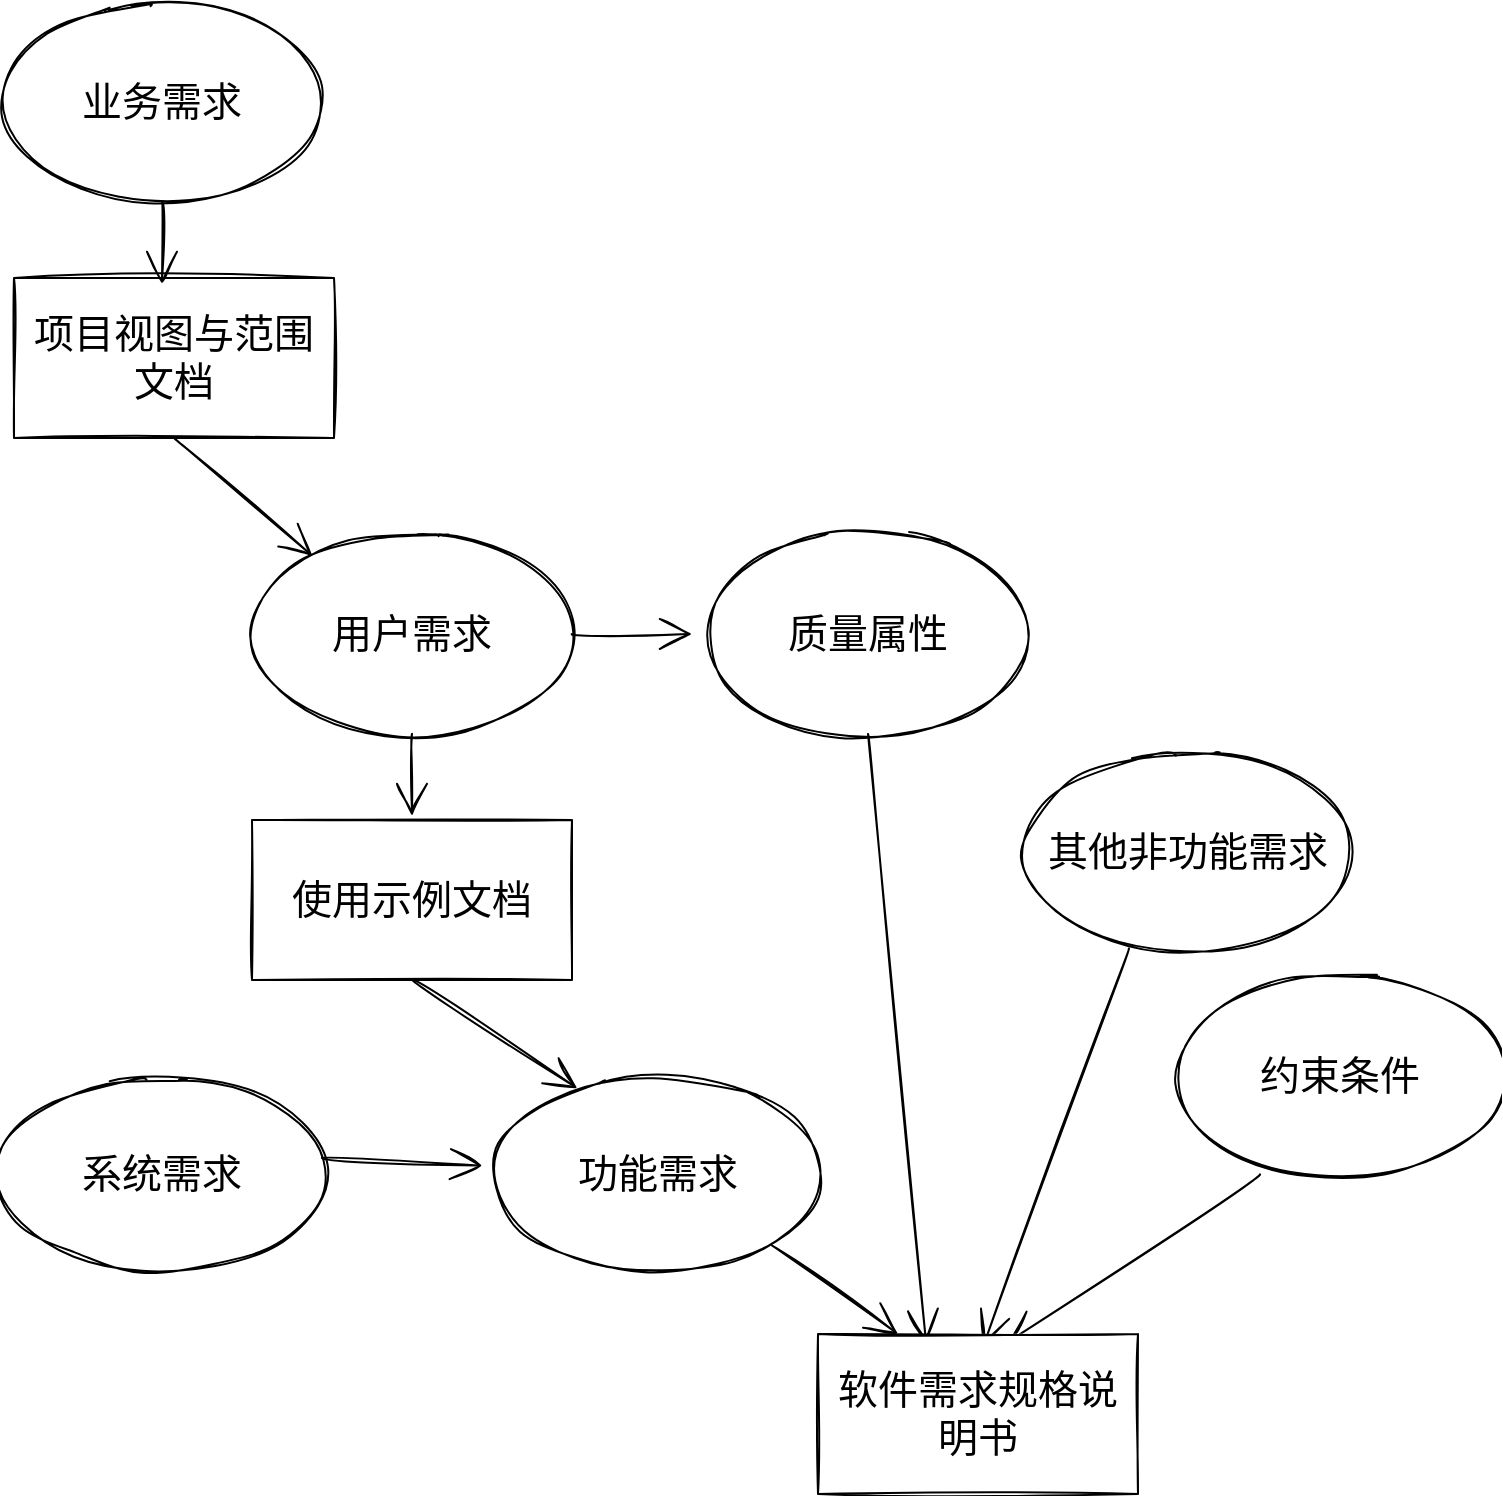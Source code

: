 <mxfile version="14.7.0" type="github">
  <diagram id="3M3wcz2aQ2lP_DkKJ_kH" name="第 1 页">
    <mxGraphModel dx="3226" dy="4097" grid="0" gridSize="10" guides="1" tooltips="1" connect="1" arrows="1" fold="1" page="0" pageScale="1" pageWidth="827" pageHeight="1169" math="0" shadow="0">
      <root>
        <mxCell id="0" />
        <mxCell id="1" parent="0" />
        <mxCell id="H92VZTu3vo7Fm_YvDWkV-1" value="业务需求" style="ellipse;whiteSpace=wrap;html=1;sketch=1;hachureGap=4;pointerEvents=0;fontFamily=Architects Daughter;fontSource=https%3A%2F%2Ffonts.googleapis.com%2Fcss%3Ffamily%3DArchitects%2BDaughter;fontSize=20;" vertex="1" parent="1">
          <mxGeometry x="-786" y="-873" width="160" height="100" as="geometry" />
        </mxCell>
        <mxCell id="H92VZTu3vo7Fm_YvDWkV-2" value="项目视图与范围文档" style="rounded=0;whiteSpace=wrap;html=1;sketch=1;hachureGap=4;pointerEvents=0;fontFamily=Architects Daughter;fontSource=https%3A%2F%2Ffonts.googleapis.com%2Fcss%3Ffamily%3DArchitects%2BDaughter;fontSize=20;" vertex="1" parent="1">
          <mxGeometry x="-780" y="-735" width="160" height="80" as="geometry" />
        </mxCell>
        <mxCell id="H92VZTu3vo7Fm_YvDWkV-3" value="" style="edgeStyle=none;curved=1;rounded=0;sketch=1;orthogonalLoop=1;jettySize=auto;html=1;endArrow=open;sourcePerimeterSpacing=8;targetPerimeterSpacing=8;fontSize=16;fontFamily=Architects Daughter;fontSource=https%3A%2F%2Ffonts.googleapis.com%2Fcss%3Ffamily%3DArchitects%2BDaughter;startSize=14;endSize=14;exitX=0.5;exitY=1;exitDx=0;exitDy=0;" edge="1" parent="1" source="H92VZTu3vo7Fm_YvDWkV-1">
          <mxGeometry width="120" relative="1" as="geometry">
            <mxPoint x="-552" y="-489" as="sourcePoint" />
            <mxPoint x="-706" y="-732" as="targetPoint" />
            <Array as="points" />
          </mxGeometry>
        </mxCell>
        <mxCell id="H92VZTu3vo7Fm_YvDWkV-4" value="用户需求" style="ellipse;whiteSpace=wrap;html=1;sketch=1;hachureGap=4;pointerEvents=0;fontFamily=Architects Daughter;fontSource=https%3A%2F%2Ffonts.googleapis.com%2Fcss%3Ffamily%3DArchitects%2BDaughter;fontSize=20;" vertex="1" parent="1">
          <mxGeometry x="-661" y="-607" width="160" height="100" as="geometry" />
        </mxCell>
        <mxCell id="H92VZTu3vo7Fm_YvDWkV-5" value="" style="edgeStyle=none;curved=1;rounded=0;sketch=1;orthogonalLoop=1;jettySize=auto;html=1;endArrow=open;sourcePerimeterSpacing=8;targetPerimeterSpacing=8;fontSize=16;fontFamily=Architects Daughter;fontSource=https%3A%2F%2Ffonts.googleapis.com%2Fcss%3Ffamily%3DArchitects%2BDaughter;startSize=14;endSize=14;exitX=0.5;exitY=1;exitDx=0;exitDy=0;entryX=0.189;entryY=0.11;entryDx=0;entryDy=0;entryPerimeter=0;" edge="1" parent="1" source="H92VZTu3vo7Fm_YvDWkV-2" target="H92VZTu3vo7Fm_YvDWkV-4">
          <mxGeometry width="120" relative="1" as="geometry">
            <mxPoint x="-552" y="-501" as="sourcePoint" />
            <mxPoint x="-432" y="-501" as="targetPoint" />
            <Array as="points" />
          </mxGeometry>
        </mxCell>
        <mxCell id="H92VZTu3vo7Fm_YvDWkV-6" value="" style="edgeStyle=none;curved=1;rounded=0;sketch=1;orthogonalLoop=1;jettySize=auto;html=1;endArrow=open;sourcePerimeterSpacing=8;targetPerimeterSpacing=8;fontSize=16;fontFamily=Architects Daughter;fontSource=https%3A%2F%2Ffonts.googleapis.com%2Fcss%3Ffamily%3DArchitects%2BDaughter;startSize=14;endSize=14;exitX=1;exitY=0.5;exitDx=0;exitDy=0;" edge="1" parent="1" source="H92VZTu3vo7Fm_YvDWkV-4" target="H92VZTu3vo7Fm_YvDWkV-7">
          <mxGeometry width="120" relative="1" as="geometry">
            <mxPoint x="-552" y="-501" as="sourcePoint" />
            <mxPoint x="-440" y="-557" as="targetPoint" />
            <Array as="points" />
          </mxGeometry>
        </mxCell>
        <mxCell id="H92VZTu3vo7Fm_YvDWkV-7" value="质量属性" style="ellipse;whiteSpace=wrap;html=1;sketch=1;hachureGap=4;pointerEvents=0;fontFamily=Architects Daughter;fontSource=https%3A%2F%2Ffonts.googleapis.com%2Fcss%3Ffamily%3DArchitects%2BDaughter;fontSize=20;" vertex="1" parent="1">
          <mxGeometry x="-433" y="-607" width="160" height="100" as="geometry" />
        </mxCell>
        <mxCell id="H92VZTu3vo7Fm_YvDWkV-8" value="使用示例文档" style="rounded=0;whiteSpace=wrap;html=1;sketch=1;hachureGap=4;pointerEvents=0;fontFamily=Architects Daughter;fontSource=https%3A%2F%2Ffonts.googleapis.com%2Fcss%3Ffamily%3DArchitects%2BDaughter;fontSize=20;" vertex="1" parent="1">
          <mxGeometry x="-661" y="-464" width="160" height="80" as="geometry" />
        </mxCell>
        <mxCell id="H92VZTu3vo7Fm_YvDWkV-9" value="" style="edgeStyle=none;curved=1;rounded=0;sketch=1;orthogonalLoop=1;jettySize=auto;html=1;endArrow=open;sourcePerimeterSpacing=8;targetPerimeterSpacing=8;fontSize=16;fontFamily=Architects Daughter;fontSource=https%3A%2F%2Ffonts.googleapis.com%2Fcss%3Ffamily%3DArchitects%2BDaughter;startSize=14;endSize=14;exitX=0.5;exitY=1;exitDx=0;exitDy=0;" edge="1" parent="1" source="H92VZTu3vo7Fm_YvDWkV-4">
          <mxGeometry width="120" relative="1" as="geometry">
            <mxPoint x="-552" y="-501" as="sourcePoint" />
            <mxPoint x="-581" y="-466" as="targetPoint" />
            <Array as="points" />
          </mxGeometry>
        </mxCell>
        <mxCell id="H92VZTu3vo7Fm_YvDWkV-10" value="" style="edgeStyle=none;curved=1;rounded=0;sketch=1;orthogonalLoop=1;jettySize=auto;html=1;endArrow=open;sourcePerimeterSpacing=8;targetPerimeterSpacing=8;fontSize=16;fontFamily=Architects Daughter;fontSource=https%3A%2F%2Ffonts.googleapis.com%2Fcss%3Ffamily%3DArchitects%2BDaughter;startSize=14;endSize=14;exitX=0.5;exitY=1;exitDx=0;exitDy=0;entryX=0.248;entryY=0.072;entryDx=0;entryDy=0;entryPerimeter=0;" edge="1" parent="1" source="H92VZTu3vo7Fm_YvDWkV-8" target="H92VZTu3vo7Fm_YvDWkV-12">
          <mxGeometry width="120" relative="1" as="geometry">
            <mxPoint x="-552" y="-501" as="sourcePoint" />
            <mxPoint x="-509" y="-348" as="targetPoint" />
            <Array as="points" />
          </mxGeometry>
        </mxCell>
        <mxCell id="H92VZTu3vo7Fm_YvDWkV-11" value="系统需求" style="ellipse;whiteSpace=wrap;html=1;sketch=1;hachureGap=4;pointerEvents=0;fontFamily=Architects Daughter;fontSource=https%3A%2F%2Ffonts.googleapis.com%2Fcss%3Ffamily%3DArchitects%2BDaughter;fontSize=20;" vertex="1" parent="1">
          <mxGeometry x="-786" y="-337" width="160" height="100" as="geometry" />
        </mxCell>
        <mxCell id="H92VZTu3vo7Fm_YvDWkV-20" style="edgeStyle=none;curved=1;rounded=0;sketch=1;orthogonalLoop=1;jettySize=auto;html=1;exitX=1;exitY=1;exitDx=0;exitDy=0;entryX=0.25;entryY=0;entryDx=0;entryDy=0;fontFamily=Architects Daughter;fontSource=https%3A%2F%2Ffonts.googleapis.com%2Fcss%3Ffamily%3DArchitects%2BDaughter;fontSize=20;endArrow=open;startSize=14;endSize=14;sourcePerimeterSpacing=8;targetPerimeterSpacing=8;" edge="1" parent="1" source="H92VZTu3vo7Fm_YvDWkV-12" target="H92VZTu3vo7Fm_YvDWkV-19">
          <mxGeometry relative="1" as="geometry" />
        </mxCell>
        <mxCell id="H92VZTu3vo7Fm_YvDWkV-12" value="功能需求" style="ellipse;whiteSpace=wrap;html=1;sketch=1;hachureGap=4;pointerEvents=0;fontFamily=Architects Daughter;fontSource=https%3A%2F%2Ffonts.googleapis.com%2Fcss%3Ffamily%3DArchitects%2BDaughter;fontSize=20;" vertex="1" parent="1">
          <mxGeometry x="-538" y="-337" width="160" height="100" as="geometry" />
        </mxCell>
        <mxCell id="H92VZTu3vo7Fm_YvDWkV-13" value="" style="edgeStyle=none;curved=1;rounded=0;sketch=1;orthogonalLoop=1;jettySize=auto;html=1;endArrow=open;sourcePerimeterSpacing=8;targetPerimeterSpacing=8;fontSize=16;fontFamily=Architects Daughter;fontSource=https%3A%2F%2Ffonts.googleapis.com%2Fcss%3Ffamily%3DArchitects%2BDaughter;startSize=14;endSize=14;exitX=1;exitY=0.42;exitDx=0;exitDy=0;exitPerimeter=0;" edge="1" parent="1" source="H92VZTu3vo7Fm_YvDWkV-11" target="H92VZTu3vo7Fm_YvDWkV-12">
          <mxGeometry width="120" relative="1" as="geometry">
            <mxPoint x="-620" y="-301" as="sourcePoint" />
            <mxPoint x="-432" y="-501" as="targetPoint" />
            <Array as="points" />
          </mxGeometry>
        </mxCell>
        <mxCell id="H92VZTu3vo7Fm_YvDWkV-14" value="" style="edgeStyle=none;curved=1;rounded=0;sketch=1;orthogonalLoop=1;jettySize=auto;html=1;endArrow=open;sourcePerimeterSpacing=8;targetPerimeterSpacing=8;fontSize=16;fontFamily=Architects Daughter;fontSource=https%3A%2F%2Ffonts.googleapis.com%2Fcss%3Ffamily%3DArchitects%2BDaughter;startSize=14;endSize=14;exitX=0.5;exitY=1;exitDx=0;exitDy=0;" edge="1" parent="1" source="H92VZTu3vo7Fm_YvDWkV-7">
          <mxGeometry width="120" relative="1" as="geometry">
            <mxPoint x="-552" y="-501" as="sourcePoint" />
            <mxPoint x="-324" y="-203" as="targetPoint" />
            <Array as="points" />
          </mxGeometry>
        </mxCell>
        <mxCell id="H92VZTu3vo7Fm_YvDWkV-15" value="其他非功能需求" style="ellipse;whiteSpace=wrap;html=1;sketch=1;hachureGap=4;pointerEvents=0;fontFamily=Architects Daughter;fontSource=https%3A%2F%2Ffonts.googleapis.com%2Fcss%3Ffamily%3DArchitects%2BDaughter;fontSize=20;" vertex="1" parent="1">
          <mxGeometry x="-273" y="-498" width="160" height="100" as="geometry" />
        </mxCell>
        <mxCell id="H92VZTu3vo7Fm_YvDWkV-16" value="" style="edgeStyle=none;curved=1;rounded=0;sketch=1;orthogonalLoop=1;jettySize=auto;html=1;endArrow=open;sourcePerimeterSpacing=8;targetPerimeterSpacing=8;fontSize=16;fontFamily=Architects Daughter;fontSource=https%3A%2F%2Ffonts.googleapis.com%2Fcss%3Ffamily%3DArchitects%2BDaughter;startSize=14;endSize=14;exitX=0.315;exitY=0.983;exitDx=0;exitDy=0;exitPerimeter=0;" edge="1" parent="1" source="H92VZTu3vo7Fm_YvDWkV-15">
          <mxGeometry width="120" relative="1" as="geometry">
            <mxPoint x="-640" y="-553" as="sourcePoint" />
            <mxPoint x="-295" y="-202" as="targetPoint" />
            <Array as="points" />
          </mxGeometry>
        </mxCell>
        <mxCell id="H92VZTu3vo7Fm_YvDWkV-17" value="约束条件" style="ellipse;whiteSpace=wrap;html=1;sketch=1;hachureGap=4;pointerEvents=0;fontFamily=Architects Daughter;fontSource=https%3A%2F%2Ffonts.googleapis.com%2Fcss%3Ffamily%3DArchitects%2BDaughter;fontSize=20;" vertex="1" parent="1">
          <mxGeometry x="-197" y="-386" width="160" height="100" as="geometry" />
        </mxCell>
        <mxCell id="H92VZTu3vo7Fm_YvDWkV-18" value="" style="edgeStyle=none;curved=1;rounded=0;sketch=1;orthogonalLoop=1;jettySize=auto;html=1;endArrow=open;sourcePerimeterSpacing=8;targetPerimeterSpacing=8;fontSize=16;fontFamily=Architects Daughter;fontSource=https%3A%2F%2Ffonts.googleapis.com%2Fcss%3Ffamily%3DArchitects%2BDaughter;startSize=14;endSize=14;exitX=0.25;exitY=0.992;exitDx=0;exitDy=0;exitPerimeter=0;" edge="1" parent="1" source="H92VZTu3vo7Fm_YvDWkV-17">
          <mxGeometry width="120" relative="1" as="geometry">
            <mxPoint x="-640" y="-553" as="sourcePoint" />
            <mxPoint x="-283" y="-203" as="targetPoint" />
            <Array as="points" />
          </mxGeometry>
        </mxCell>
        <mxCell id="H92VZTu3vo7Fm_YvDWkV-19" value="软件需求规格说明书" style="rounded=0;whiteSpace=wrap;html=1;sketch=1;hachureGap=4;pointerEvents=0;fontFamily=Architects Daughter;fontSource=https%3A%2F%2Ffonts.googleapis.com%2Fcss%3Ffamily%3DArchitects%2BDaughter;fontSize=20;" vertex="1" parent="1">
          <mxGeometry x="-378" y="-207" width="160" height="80" as="geometry" />
        </mxCell>
      </root>
    </mxGraphModel>
  </diagram>
</mxfile>
